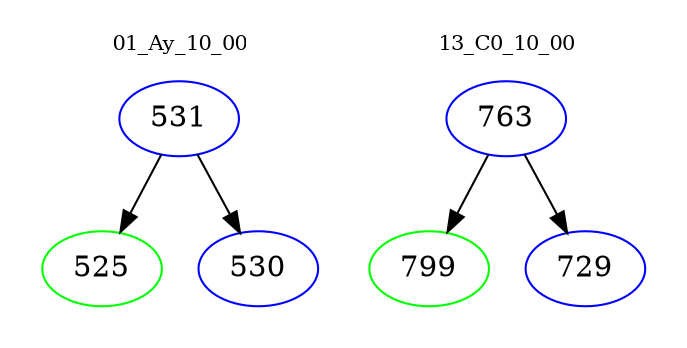 digraph{
subgraph cluster_0 {
color = white
label = "01_Ay_10_00";
fontsize=10;
T0_531 [label="531", color="blue"]
T0_531 -> T0_525 [color="black"]
T0_525 [label="525", color="green"]
T0_531 -> T0_530 [color="black"]
T0_530 [label="530", color="blue"]
}
subgraph cluster_1 {
color = white
label = "13_C0_10_00";
fontsize=10;
T1_763 [label="763", color="blue"]
T1_763 -> T1_799 [color="black"]
T1_799 [label="799", color="green"]
T1_763 -> T1_729 [color="black"]
T1_729 [label="729", color="blue"]
}
}
